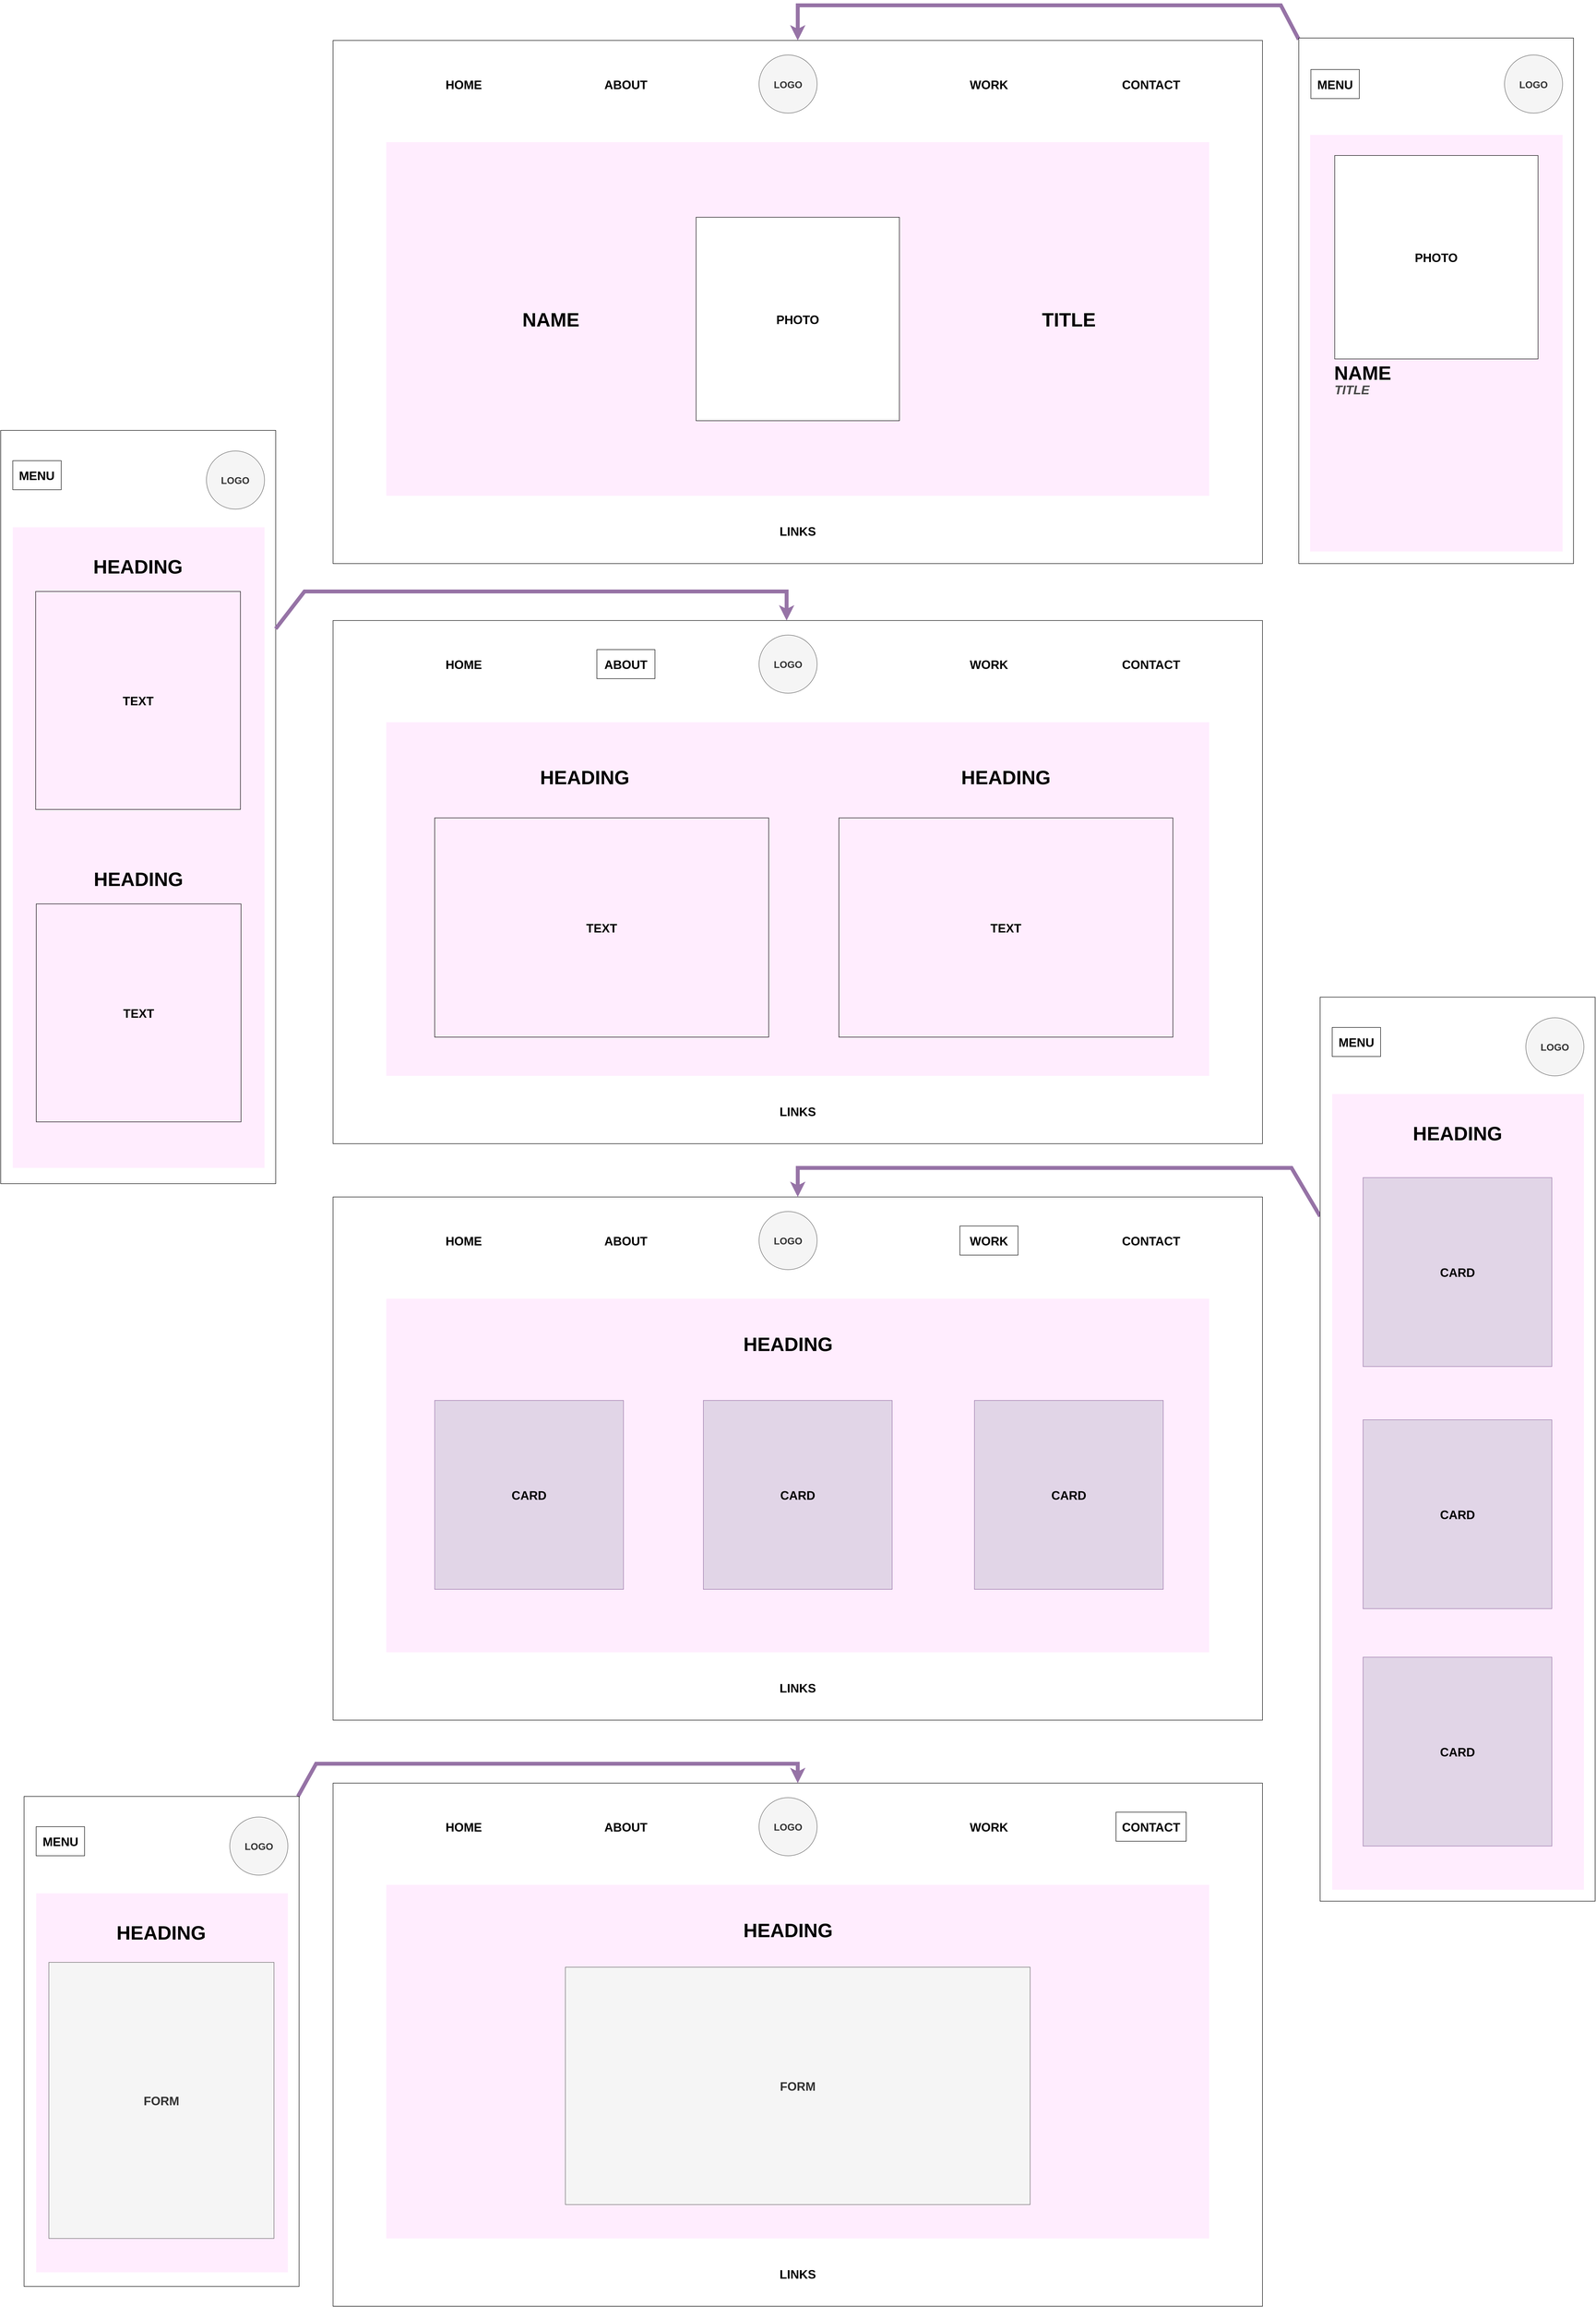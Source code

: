 <mxfile version="22.0.6" type="device">
  <diagram name="Page-1" id="lz4fJfnYqVWKUIfRryrV">
    <mxGraphModel dx="8870" dy="3790" grid="1" gridSize="10" guides="1" tooltips="1" connect="1" arrows="1" fold="1" page="1" pageScale="1" pageWidth="850" pageHeight="1100" math="0" shadow="0">
      <root>
        <mxCell id="0" />
        <mxCell id="1" parent="0" />
        <mxCell id="JyIYTZx6x3SHaWZrT98X-10" value="" style="rounded=0;whiteSpace=wrap;html=1;" parent="1" vertex="1">
          <mxGeometry x="-400" y="162.5" width="1920" height="1080" as="geometry" />
        </mxCell>
        <mxCell id="JyIYTZx6x3SHaWZrT98X-12" value="&lt;font style=&quot;font-size: 20px;&quot;&gt;LOGO&lt;/font&gt;" style="ellipse;whiteSpace=wrap;html=1;aspect=fixed;strokeColor=#666666;fillColor=#f5f5f5;fontStyle=1;fontColor=#333333;" parent="1" vertex="1">
          <mxGeometry x="480" y="192.5" width="120" height="120" as="geometry" />
        </mxCell>
        <mxCell id="JyIYTZx6x3SHaWZrT98X-20" value="HOME" style="text;html=1;strokeColor=none;fillColor=none;align=center;verticalAlign=middle;whiteSpace=wrap;rounded=0;fontSize=25;labelBorderColor=none;fontStyle=1" parent="1" vertex="1">
          <mxGeometry x="-170" y="240" width="80" height="25" as="geometry" />
        </mxCell>
        <mxCell id="JyIYTZx6x3SHaWZrT98X-24" value="ABOUT" style="text;html=1;strokeColor=none;fillColor=none;align=center;verticalAlign=middle;whiteSpace=wrap;rounded=0;fontSize=25;labelBorderColor=none;fontStyle=1" parent="1" vertex="1">
          <mxGeometry x="150" y="240" width="110" height="25" as="geometry" />
        </mxCell>
        <mxCell id="B1aqe8g8T1IVAEfMA5Qo-6" value="WORK" style="text;html=1;strokeColor=none;fillColor=none;align=center;verticalAlign=middle;whiteSpace=wrap;rounded=0;fontSize=25;labelBorderColor=none;fontStyle=1" vertex="1" parent="1">
          <mxGeometry x="915" y="240" width="80" height="25" as="geometry" />
        </mxCell>
        <mxCell id="B1aqe8g8T1IVAEfMA5Qo-7" value="CONTACT" style="text;html=1;strokeColor=none;fillColor=none;align=center;verticalAlign=middle;whiteSpace=wrap;rounded=0;fontSize=25;labelBorderColor=none;fontStyle=1" vertex="1" parent="1">
          <mxGeometry x="1235" y="240" width="110" height="25" as="geometry" />
        </mxCell>
        <mxCell id="B1aqe8g8T1IVAEfMA5Qo-9" value="" style="rounded=0;whiteSpace=wrap;html=1;fillColor=#FFEDFE;strokeColor=none;" vertex="1" parent="1">
          <mxGeometry x="-290" y="372.5" width="1700" height="730" as="geometry" />
        </mxCell>
        <mxCell id="B1aqe8g8T1IVAEfMA5Qo-10" value="&lt;font style=&quot;font-size: 25px;&quot;&gt;PHOTO&lt;/font&gt;" style="whiteSpace=wrap;html=1;aspect=fixed;fontStyle=1" vertex="1" parent="1">
          <mxGeometry x="350" y="527.5" width="420" height="420" as="geometry" />
        </mxCell>
        <mxCell id="B1aqe8g8T1IVAEfMA5Qo-11" value="NAME" style="text;html=1;strokeColor=none;fillColor=none;align=center;verticalAlign=middle;whiteSpace=wrap;rounded=0;fontSize=40;labelBorderColor=none;fontStyle=1" vertex="1" parent="1">
          <mxGeometry x="10" y="725" width="80" height="25" as="geometry" />
        </mxCell>
        <mxCell id="B1aqe8g8T1IVAEfMA5Qo-12" value="TITLE" style="text;html=1;strokeColor=none;fillColor=none;align=center;verticalAlign=middle;whiteSpace=wrap;rounded=0;fontSize=40;labelBorderColor=none;fontStyle=1" vertex="1" parent="1">
          <mxGeometry x="1080" y="725" width="80" height="25" as="geometry" />
        </mxCell>
        <mxCell id="B1aqe8g8T1IVAEfMA5Qo-13" value="LINKS" style="text;html=1;strokeColor=none;fillColor=none;align=center;verticalAlign=middle;whiteSpace=wrap;rounded=0;fontSize=25;labelBorderColor=none;fontStyle=1" vertex="1" parent="1">
          <mxGeometry x="505" y="1162.5" width="110" height="25" as="geometry" />
        </mxCell>
        <mxCell id="B1aqe8g8T1IVAEfMA5Qo-113" style="edgeStyle=orthogonalEdgeStyle;rounded=0;orthogonalLoop=1;jettySize=auto;html=1;entryX=0.5;entryY=0;entryDx=0;entryDy=0;fillColor=#e1d5e7;strokeColor=#9673a6;strokeWidth=8;" edge="1" parent="1" source="B1aqe8g8T1IVAEfMA5Qo-14" target="JyIYTZx6x3SHaWZrT98X-10">
          <mxGeometry relative="1" as="geometry">
            <Array as="points">
              <mxPoint x="1558" y="90" />
              <mxPoint x="560" y="90" />
            </Array>
          </mxGeometry>
        </mxCell>
        <mxCell id="B1aqe8g8T1IVAEfMA5Qo-14" value="" style="rounded=0;whiteSpace=wrap;html=1;rotation=-90;" vertex="1" parent="1">
          <mxGeometry x="1336.25" y="416.25" width="1085" height="567.5" as="geometry" />
        </mxCell>
        <mxCell id="B1aqe8g8T1IVAEfMA5Qo-15" value="&lt;font style=&quot;font-size: 20px;&quot;&gt;LOGO&lt;/font&gt;" style="ellipse;whiteSpace=wrap;html=1;aspect=fixed;strokeColor=#666666;fillColor=#f5f5f5;fontStyle=1;fontColor=#333333;" vertex="1" parent="1">
          <mxGeometry x="2020" y="192.5" width="120" height="120" as="geometry" />
        </mxCell>
        <mxCell id="B1aqe8g8T1IVAEfMA5Qo-16" value="MENU" style="rounded=0;whiteSpace=wrap;html=1;fontSize=25;fontStyle=1" vertex="1" parent="1">
          <mxGeometry x="1620" y="222.5" width="100" height="60" as="geometry" />
        </mxCell>
        <mxCell id="B1aqe8g8T1IVAEfMA5Qo-17" value="" style="rounded=0;whiteSpace=wrap;html=1;fillColor=#FFEDFE;strokeColor=none;" vertex="1" parent="1">
          <mxGeometry x="1618.5" y="357.5" width="521.5" height="860" as="geometry" />
        </mxCell>
        <mxCell id="B1aqe8g8T1IVAEfMA5Qo-18" value="&lt;font style=&quot;font-size: 25px;&quot;&gt;PHOTO&lt;/font&gt;" style="whiteSpace=wrap;html=1;aspect=fixed;fontStyle=1" vertex="1" parent="1">
          <mxGeometry x="1669.25" y="400" width="420" height="420" as="geometry" />
        </mxCell>
        <mxCell id="B1aqe8g8T1IVAEfMA5Qo-19" value="NAME" style="text;html=1;strokeColor=none;fillColor=none;align=center;verticalAlign=middle;whiteSpace=wrap;rounded=0;fontSize=40;labelBorderColor=none;fontStyle=1" vertex="1" parent="1">
          <mxGeometry x="1687" y="835" width="80" height="25" as="geometry" />
        </mxCell>
        <mxCell id="B1aqe8g8T1IVAEfMA5Qo-20" value="TITLE" style="text;html=1;strokeColor=none;fillColor=none;align=center;verticalAlign=middle;whiteSpace=wrap;rounded=0;fontSize=26;labelBorderColor=none;fontStyle=3;fontColor=#474747;" vertex="1" parent="1">
          <mxGeometry x="1665" y="871.5" width="80" height="25" as="geometry" />
        </mxCell>
        <mxCell id="B1aqe8g8T1IVAEfMA5Qo-23" value="" style="rounded=0;whiteSpace=wrap;html=1;" vertex="1" parent="1">
          <mxGeometry x="-400" y="1360" width="1920" height="1080" as="geometry" />
        </mxCell>
        <mxCell id="B1aqe8g8T1IVAEfMA5Qo-24" value="&lt;font style=&quot;font-size: 20px;&quot;&gt;LOGO&lt;/font&gt;" style="ellipse;whiteSpace=wrap;html=1;aspect=fixed;strokeColor=#666666;fillColor=#f5f5f5;fontStyle=1;fontColor=#333333;" vertex="1" parent="1">
          <mxGeometry x="480" y="1390" width="120" height="120" as="geometry" />
        </mxCell>
        <mxCell id="B1aqe8g8T1IVAEfMA5Qo-25" value="HOME" style="text;html=1;strokeColor=none;fillColor=none;align=center;verticalAlign=middle;whiteSpace=wrap;rounded=0;fontSize=25;labelBorderColor=none;fontStyle=1" vertex="1" parent="1">
          <mxGeometry x="-170" y="1437.5" width="80" height="25" as="geometry" />
        </mxCell>
        <mxCell id="B1aqe8g8T1IVAEfMA5Qo-26" value="ABOUT" style="text;html=1;strokeColor=none;fillColor=none;align=center;verticalAlign=middle;whiteSpace=wrap;rounded=0;fontSize=25;labelBorderColor=none;fontStyle=1" vertex="1" parent="1">
          <mxGeometry x="150" y="1437.5" width="110" height="25" as="geometry" />
        </mxCell>
        <mxCell id="B1aqe8g8T1IVAEfMA5Qo-27" value="WORK" style="text;html=1;strokeColor=none;fillColor=none;align=center;verticalAlign=middle;whiteSpace=wrap;rounded=0;fontSize=25;labelBorderColor=none;fontStyle=1" vertex="1" parent="1">
          <mxGeometry x="915" y="1437.5" width="80" height="25" as="geometry" />
        </mxCell>
        <mxCell id="B1aqe8g8T1IVAEfMA5Qo-28" value="CONTACT" style="text;html=1;strokeColor=none;fillColor=none;align=center;verticalAlign=middle;whiteSpace=wrap;rounded=0;fontSize=25;labelBorderColor=none;fontStyle=1" vertex="1" parent="1">
          <mxGeometry x="1235" y="1437.5" width="110" height="25" as="geometry" />
        </mxCell>
        <mxCell id="B1aqe8g8T1IVAEfMA5Qo-29" value="" style="rounded=0;whiteSpace=wrap;html=1;fillColor=#FFEDFE;strokeColor=none;" vertex="1" parent="1">
          <mxGeometry x="-290" y="1570" width="1700" height="730" as="geometry" />
        </mxCell>
        <mxCell id="B1aqe8g8T1IVAEfMA5Qo-31" value="HEADING" style="text;html=1;strokeColor=none;fillColor=none;align=center;verticalAlign=middle;whiteSpace=wrap;rounded=0;fontSize=40;labelBorderColor=none;fontStyle=1" vertex="1" parent="1">
          <mxGeometry x="80" y="1670" width="80" height="25" as="geometry" />
        </mxCell>
        <mxCell id="B1aqe8g8T1IVAEfMA5Qo-32" value="HEADING" style="text;html=1;strokeColor=none;fillColor=none;align=center;verticalAlign=middle;whiteSpace=wrap;rounded=0;fontSize=40;labelBorderColor=none;fontStyle=1" vertex="1" parent="1">
          <mxGeometry x="950" y="1670" width="80" height="25" as="geometry" />
        </mxCell>
        <mxCell id="B1aqe8g8T1IVAEfMA5Qo-33" value="LINKS" style="text;html=1;strokeColor=none;fillColor=none;align=center;verticalAlign=middle;whiteSpace=wrap;rounded=0;fontSize=25;labelBorderColor=none;fontStyle=1" vertex="1" parent="1">
          <mxGeometry x="505" y="2360" width="110" height="25" as="geometry" />
        </mxCell>
        <mxCell id="B1aqe8g8T1IVAEfMA5Qo-34" value="" style="rounded=0;whiteSpace=wrap;html=1;rotation=-90;" vertex="1" parent="1">
          <mxGeometry x="-1580.0" y="1460.95" width="1555" height="568.12" as="geometry" />
        </mxCell>
        <mxCell id="B1aqe8g8T1IVAEfMA5Qo-35" value="&lt;font style=&quot;font-size: 20px;&quot;&gt;LOGO&lt;/font&gt;" style="ellipse;whiteSpace=wrap;html=1;aspect=fixed;strokeColor=#666666;fillColor=#f5f5f5;fontStyle=1;fontColor=#333333;" vertex="1" parent="1">
          <mxGeometry x="-661.57" y="1010" width="120" height="120" as="geometry" />
        </mxCell>
        <mxCell id="B1aqe8g8T1IVAEfMA5Qo-36" value="MENU" style="rounded=0;whiteSpace=wrap;html=1;fontSize=25;fontStyle=1" vertex="1" parent="1">
          <mxGeometry x="-1061.57" y="1030" width="100" height="60" as="geometry" />
        </mxCell>
        <mxCell id="B1aqe8g8T1IVAEfMA5Qo-37" value="" style="rounded=0;whiteSpace=wrap;html=1;fillColor=#FFEDFE;strokeColor=none;" vertex="1" parent="1">
          <mxGeometry x="-1061.57" y="1167.5" width="520" height="1322.5" as="geometry" />
        </mxCell>
        <mxCell id="B1aqe8g8T1IVAEfMA5Qo-44" value="TEXT" style="rounded=0;whiteSpace=wrap;html=1;fillColor=none;fontSize=25;fontStyle=1" vertex="1" parent="1">
          <mxGeometry x="-190" y="1767.5" width="690" height="452.5" as="geometry" />
        </mxCell>
        <mxCell id="B1aqe8g8T1IVAEfMA5Qo-45" value="TEXT" style="rounded=0;whiteSpace=wrap;html=1;fillColor=none;fontSize=25;fontStyle=1" vertex="1" parent="1">
          <mxGeometry x="645" y="1767.5" width="690" height="452.5" as="geometry" />
        </mxCell>
        <mxCell id="B1aqe8g8T1IVAEfMA5Qo-46" value="" style="rounded=0;whiteSpace=wrap;html=1;fillColor=none;" vertex="1" parent="1">
          <mxGeometry x="145" y="1420" width="120" height="60" as="geometry" />
        </mxCell>
        <mxCell id="B1aqe8g8T1IVAEfMA5Qo-47" value="HEADING" style="text;html=1;strokeColor=none;fillColor=none;align=center;verticalAlign=middle;whiteSpace=wrap;rounded=0;fontSize=40;labelBorderColor=none;fontStyle=1" vertex="1" parent="1">
          <mxGeometry x="-842.82" y="1235" width="80" height="25" as="geometry" />
        </mxCell>
        <mxCell id="B1aqe8g8T1IVAEfMA5Qo-48" value="TEXT" style="rounded=0;whiteSpace=wrap;html=1;fillColor=none;fontSize=25;fontStyle=1" vertex="1" parent="1">
          <mxGeometry x="-1014.32" y="1300" width="423" height="450" as="geometry" />
        </mxCell>
        <mxCell id="B1aqe8g8T1IVAEfMA5Qo-49" value="HEADING" style="text;html=1;strokeColor=none;fillColor=none;align=center;verticalAlign=middle;whiteSpace=wrap;rounded=0;fontSize=40;labelBorderColor=none;fontStyle=1" vertex="1" parent="1">
          <mxGeometry x="-841.57" y="1880" width="80" height="25" as="geometry" />
        </mxCell>
        <mxCell id="B1aqe8g8T1IVAEfMA5Qo-50" value="TEXT" style="rounded=0;whiteSpace=wrap;html=1;fillColor=none;fontSize=25;fontStyle=1" vertex="1" parent="1">
          <mxGeometry x="-1013.07" y="1945" width="423" height="450" as="geometry" />
        </mxCell>
        <mxCell id="B1aqe8g8T1IVAEfMA5Qo-56" value="" style="rounded=0;whiteSpace=wrap;html=1;" vertex="1" parent="1">
          <mxGeometry x="-400" y="2550" width="1920" height="1080" as="geometry" />
        </mxCell>
        <mxCell id="B1aqe8g8T1IVAEfMA5Qo-57" value="&lt;font style=&quot;font-size: 20px;&quot;&gt;LOGO&lt;/font&gt;" style="ellipse;whiteSpace=wrap;html=1;aspect=fixed;strokeColor=#666666;fillColor=#f5f5f5;fontStyle=1;fontColor=#333333;" vertex="1" parent="1">
          <mxGeometry x="480" y="2580" width="120" height="120" as="geometry" />
        </mxCell>
        <mxCell id="B1aqe8g8T1IVAEfMA5Qo-58" value="HOME" style="text;html=1;strokeColor=none;fillColor=none;align=center;verticalAlign=middle;whiteSpace=wrap;rounded=0;fontSize=25;labelBorderColor=none;fontStyle=1" vertex="1" parent="1">
          <mxGeometry x="-170" y="2627.5" width="80" height="25" as="geometry" />
        </mxCell>
        <mxCell id="B1aqe8g8T1IVAEfMA5Qo-59" value="ABOUT" style="text;html=1;strokeColor=none;fillColor=none;align=center;verticalAlign=middle;whiteSpace=wrap;rounded=0;fontSize=25;labelBorderColor=none;fontStyle=1" vertex="1" parent="1">
          <mxGeometry x="150" y="2627.5" width="110" height="25" as="geometry" />
        </mxCell>
        <mxCell id="B1aqe8g8T1IVAEfMA5Qo-60" value="WORK" style="text;html=1;strokeColor=none;fillColor=none;align=center;verticalAlign=middle;whiteSpace=wrap;rounded=0;fontSize=25;labelBorderColor=none;fontStyle=1" vertex="1" parent="1">
          <mxGeometry x="915" y="2627.5" width="80" height="25" as="geometry" />
        </mxCell>
        <mxCell id="B1aqe8g8T1IVAEfMA5Qo-61" value="CONTACT" style="text;html=1;strokeColor=none;fillColor=none;align=center;verticalAlign=middle;whiteSpace=wrap;rounded=0;fontSize=25;labelBorderColor=none;fontStyle=1" vertex="1" parent="1">
          <mxGeometry x="1235" y="2627.5" width="110" height="25" as="geometry" />
        </mxCell>
        <mxCell id="B1aqe8g8T1IVAEfMA5Qo-62" value="" style="rounded=0;whiteSpace=wrap;html=1;fillColor=#FFEDFE;strokeColor=none;" vertex="1" parent="1">
          <mxGeometry x="-290" y="2760" width="1700" height="730" as="geometry" />
        </mxCell>
        <mxCell id="B1aqe8g8T1IVAEfMA5Qo-63" value="HEADING" style="text;html=1;strokeColor=none;fillColor=none;align=center;verticalAlign=middle;whiteSpace=wrap;rounded=0;fontSize=40;labelBorderColor=none;fontStyle=1" vertex="1" parent="1">
          <mxGeometry x="500" y="2840" width="80" height="25" as="geometry" />
        </mxCell>
        <mxCell id="B1aqe8g8T1IVAEfMA5Qo-65" value="LINKS" style="text;html=1;strokeColor=none;fillColor=none;align=center;verticalAlign=middle;whiteSpace=wrap;rounded=0;fontSize=25;labelBorderColor=none;fontStyle=1" vertex="1" parent="1">
          <mxGeometry x="505" y="3550" width="110" height="25" as="geometry" />
        </mxCell>
        <mxCell id="B1aqe8g8T1IVAEfMA5Qo-68" value="" style="rounded=0;whiteSpace=wrap;html=1;fillColor=none;" vertex="1" parent="1">
          <mxGeometry x="895" y="2610" width="120" height="60" as="geometry" />
        </mxCell>
        <mxCell id="B1aqe8g8T1IVAEfMA5Qo-69" value="CARD" style="whiteSpace=wrap;html=1;aspect=fixed;fillColor=#e1d5e7;strokeColor=#9673a6;fontSize=25;fontStyle=1" vertex="1" parent="1">
          <mxGeometry x="-190" y="2970" width="390" height="390" as="geometry" />
        </mxCell>
        <mxCell id="B1aqe8g8T1IVAEfMA5Qo-70" value="CARD" style="whiteSpace=wrap;html=1;aspect=fixed;fillColor=#e1d5e7;strokeColor=#9673a6;fontStyle=1;fontSize=25;" vertex="1" parent="1">
          <mxGeometry x="365" y="2970" width="390" height="390" as="geometry" />
        </mxCell>
        <mxCell id="B1aqe8g8T1IVAEfMA5Qo-71" value="CARD" style="whiteSpace=wrap;html=1;aspect=fixed;fillColor=#e1d5e7;strokeColor=#9673a6;fontStyle=1;fontSize=25;" vertex="1" parent="1">
          <mxGeometry x="925" y="2970" width="390" height="390" as="geometry" />
        </mxCell>
        <mxCell id="B1aqe8g8T1IVAEfMA5Qo-114" style="edgeStyle=orthogonalEdgeStyle;rounded=0;orthogonalLoop=1;jettySize=auto;html=1;entryX=0.5;entryY=0;entryDx=0;entryDy=0;fillColor=#e1d5e7;strokeColor=#9673a6;strokeWidth=8;" edge="1" parent="1" source="B1aqe8g8T1IVAEfMA5Qo-72" target="B1aqe8g8T1IVAEfMA5Qo-56">
          <mxGeometry relative="1" as="geometry">
            <Array as="points">
              <mxPoint x="1580" y="2490" />
              <mxPoint x="560" y="2490" />
            </Array>
          </mxGeometry>
        </mxCell>
        <mxCell id="B1aqe8g8T1IVAEfMA5Qo-72" value="" style="rounded=0;whiteSpace=wrap;html=1;rotation=-90;" vertex="1" parent="1">
          <mxGeometry x="990" y="2786.58" width="1866.25" height="568.12" as="geometry" />
        </mxCell>
        <mxCell id="B1aqe8g8T1IVAEfMA5Qo-73" value="&lt;font style=&quot;font-size: 20px;&quot;&gt;LOGO&lt;/font&gt;" style="ellipse;whiteSpace=wrap;html=1;aspect=fixed;strokeColor=#666666;fillColor=#f5f5f5;fontStyle=1;fontColor=#333333;" vertex="1" parent="1">
          <mxGeometry x="2064.05" y="2180" width="120" height="120" as="geometry" />
        </mxCell>
        <mxCell id="B1aqe8g8T1IVAEfMA5Qo-74" value="MENU" style="rounded=0;whiteSpace=wrap;html=1;fontSize=25;fontStyle=1" vertex="1" parent="1">
          <mxGeometry x="1664.05" y="2200" width="100" height="60" as="geometry" />
        </mxCell>
        <mxCell id="B1aqe8g8T1IVAEfMA5Qo-75" value="" style="rounded=0;whiteSpace=wrap;html=1;fillColor=#FFEDFE;strokeColor=none;" vertex="1" parent="1">
          <mxGeometry x="1664.05" y="2337.5" width="520" height="1642.5" as="geometry" />
        </mxCell>
        <mxCell id="B1aqe8g8T1IVAEfMA5Qo-76" value="HEADING" style="text;html=1;strokeColor=none;fillColor=none;align=center;verticalAlign=middle;whiteSpace=wrap;rounded=0;fontSize=40;labelBorderColor=none;fontStyle=1" vertex="1" parent="1">
          <mxGeometry x="1882.8" y="2405" width="80" height="25" as="geometry" />
        </mxCell>
        <mxCell id="B1aqe8g8T1IVAEfMA5Qo-81" value="CARD" style="whiteSpace=wrap;html=1;aspect=fixed;fillColor=#e1d5e7;strokeColor=#9673a6;fontStyle=1;fontSize=25;" vertex="1" parent="1">
          <mxGeometry x="1727.8" y="2510" width="390" height="390" as="geometry" />
        </mxCell>
        <mxCell id="B1aqe8g8T1IVAEfMA5Qo-82" value="CARD" style="whiteSpace=wrap;html=1;aspect=fixed;fillColor=#e1d5e7;strokeColor=#9673a6;fontStyle=1;fontSize=25;" vertex="1" parent="1">
          <mxGeometry x="1727.8" y="3010" width="390" height="390" as="geometry" />
        </mxCell>
        <mxCell id="B1aqe8g8T1IVAEfMA5Qo-83" value="CARD" style="whiteSpace=wrap;html=1;aspect=fixed;fillColor=#e1d5e7;strokeColor=#9673a6;fontStyle=1;fontSize=25;" vertex="1" parent="1">
          <mxGeometry x="1727.8" y="3500" width="390" height="390" as="geometry" />
        </mxCell>
        <mxCell id="B1aqe8g8T1IVAEfMA5Qo-84" value="" style="rounded=0;whiteSpace=wrap;html=1;" vertex="1" parent="1">
          <mxGeometry x="-400" y="3760" width="1920" height="1080" as="geometry" />
        </mxCell>
        <mxCell id="B1aqe8g8T1IVAEfMA5Qo-85" value="&lt;font style=&quot;font-size: 20px;&quot;&gt;LOGO&lt;/font&gt;" style="ellipse;whiteSpace=wrap;html=1;aspect=fixed;strokeColor=#666666;fillColor=#f5f5f5;fontStyle=1;fontColor=#333333;" vertex="1" parent="1">
          <mxGeometry x="480" y="3790" width="120" height="120" as="geometry" />
        </mxCell>
        <mxCell id="B1aqe8g8T1IVAEfMA5Qo-86" value="HOME" style="text;html=1;strokeColor=none;fillColor=none;align=center;verticalAlign=middle;whiteSpace=wrap;rounded=0;fontSize=25;labelBorderColor=none;fontStyle=1" vertex="1" parent="1">
          <mxGeometry x="-170" y="3837.5" width="80" height="25" as="geometry" />
        </mxCell>
        <mxCell id="B1aqe8g8T1IVAEfMA5Qo-87" value="ABOUT" style="text;html=1;strokeColor=none;fillColor=none;align=center;verticalAlign=middle;whiteSpace=wrap;rounded=0;fontSize=25;labelBorderColor=none;fontStyle=1" vertex="1" parent="1">
          <mxGeometry x="150" y="3837.5" width="110" height="25" as="geometry" />
        </mxCell>
        <mxCell id="B1aqe8g8T1IVAEfMA5Qo-88" value="WORK" style="text;html=1;strokeColor=none;fillColor=none;align=center;verticalAlign=middle;whiteSpace=wrap;rounded=0;fontSize=25;labelBorderColor=none;fontStyle=1" vertex="1" parent="1">
          <mxGeometry x="915" y="3837.5" width="80" height="25" as="geometry" />
        </mxCell>
        <mxCell id="B1aqe8g8T1IVAEfMA5Qo-89" value="CONTACT" style="text;html=1;strokeColor=none;fillColor=none;align=center;verticalAlign=middle;whiteSpace=wrap;rounded=0;fontSize=25;labelBorderColor=none;fontStyle=1" vertex="1" parent="1">
          <mxGeometry x="1235" y="3837.5" width="110" height="25" as="geometry" />
        </mxCell>
        <mxCell id="B1aqe8g8T1IVAEfMA5Qo-90" value="" style="rounded=0;whiteSpace=wrap;html=1;fillColor=#FFEDFE;strokeColor=none;" vertex="1" parent="1">
          <mxGeometry x="-290" y="3970" width="1700" height="730" as="geometry" />
        </mxCell>
        <mxCell id="B1aqe8g8T1IVAEfMA5Qo-91" value="HEADING" style="text;html=1;strokeColor=none;fillColor=none;align=center;verticalAlign=middle;whiteSpace=wrap;rounded=0;fontSize=40;labelBorderColor=none;fontStyle=1" vertex="1" parent="1">
          <mxGeometry x="500" y="4050" width="80" height="25" as="geometry" />
        </mxCell>
        <mxCell id="B1aqe8g8T1IVAEfMA5Qo-92" value="LINKS" style="text;html=1;strokeColor=none;fillColor=none;align=center;verticalAlign=middle;whiteSpace=wrap;rounded=0;fontSize=25;labelBorderColor=none;fontStyle=1" vertex="1" parent="1">
          <mxGeometry x="505" y="4760" width="110" height="25" as="geometry" />
        </mxCell>
        <mxCell id="B1aqe8g8T1IVAEfMA5Qo-93" value="" style="rounded=0;whiteSpace=wrap;html=1;fillColor=none;" vertex="1" parent="1">
          <mxGeometry x="1217.5" y="3820" width="145" height="60" as="geometry" />
        </mxCell>
        <mxCell id="B1aqe8g8T1IVAEfMA5Qo-97" value="FORM" style="rounded=0;whiteSpace=wrap;html=1;fillColor=#f5f5f5;fontColor=#333333;strokeColor=#666666;fontStyle=1;fontSize=25;" vertex="1" parent="1">
          <mxGeometry x="80" y="4140" width="960" height="490" as="geometry" />
        </mxCell>
        <mxCell id="B1aqe8g8T1IVAEfMA5Qo-115" style="edgeStyle=orthogonalEdgeStyle;rounded=0;orthogonalLoop=1;jettySize=auto;html=1;entryX=0.5;entryY=0;entryDx=0;entryDy=0;fillColor=#e1d5e7;strokeColor=#9673a6;strokeWidth=8;" edge="1" parent="1" source="B1aqe8g8T1IVAEfMA5Qo-98" target="B1aqe8g8T1IVAEfMA5Qo-84">
          <mxGeometry relative="1" as="geometry">
            <Array as="points">
              <mxPoint x="-435" y="3720" />
              <mxPoint x="560" y="3720" />
            </Array>
          </mxGeometry>
        </mxCell>
        <mxCell id="B1aqe8g8T1IVAEfMA5Qo-98" value="" style="rounded=0;whiteSpace=wrap;html=1;rotation=-90;" vertex="1" parent="1">
          <mxGeometry x="-1260" y="4009.23" width="1011.55" height="568.12" as="geometry" />
        </mxCell>
        <mxCell id="B1aqe8g8T1IVAEfMA5Qo-99" value="&lt;font style=&quot;font-size: 20px;&quot;&gt;LOGO&lt;/font&gt;" style="ellipse;whiteSpace=wrap;html=1;aspect=fixed;strokeColor=#666666;fillColor=#f5f5f5;fontStyle=1;fontColor=#333333;" vertex="1" parent="1">
          <mxGeometry x="-613.3" y="3830" width="120" height="120" as="geometry" />
        </mxCell>
        <mxCell id="B1aqe8g8T1IVAEfMA5Qo-100" value="MENU" style="rounded=0;whiteSpace=wrap;html=1;fontSize=25;fontStyle=1" vertex="1" parent="1">
          <mxGeometry x="-1013.3" y="3850" width="100" height="60" as="geometry" />
        </mxCell>
        <mxCell id="B1aqe8g8T1IVAEfMA5Qo-101" value="" style="rounded=0;whiteSpace=wrap;html=1;fillColor=#FFEDFE;strokeColor=none;" vertex="1" parent="1">
          <mxGeometry x="-1013.3" y="3987.5" width="520" height="782.5" as="geometry" />
        </mxCell>
        <mxCell id="B1aqe8g8T1IVAEfMA5Qo-102" value="HEADING" style="text;html=1;strokeColor=none;fillColor=none;align=center;verticalAlign=middle;whiteSpace=wrap;rounded=0;fontSize=40;labelBorderColor=none;fontStyle=1" vertex="1" parent="1">
          <mxGeometry x="-794.55" y="4055" width="80" height="25" as="geometry" />
        </mxCell>
        <mxCell id="B1aqe8g8T1IVAEfMA5Qo-106" value="FORM" style="rounded=0;whiteSpace=wrap;html=1;fillColor=#f5f5f5;fontColor=#333333;strokeColor=#666666;fontStyle=1;fontSize=25;" vertex="1" parent="1">
          <mxGeometry x="-987.05" y="4130" width="465" height="570" as="geometry" />
        </mxCell>
        <mxCell id="B1aqe8g8T1IVAEfMA5Qo-108" style="edgeStyle=orthogonalEdgeStyle;rounded=0;orthogonalLoop=1;jettySize=auto;html=1;entryX=0.488;entryY=0;entryDx=0;entryDy=0;entryPerimeter=0;strokeWidth=8;fillColor=#e1d5e7;strokeColor=#9673a6;" edge="1" parent="1" source="B1aqe8g8T1IVAEfMA5Qo-34" target="B1aqe8g8T1IVAEfMA5Qo-23">
          <mxGeometry relative="1" as="geometry">
            <Array as="points">
              <mxPoint x="-459" y="1300" />
              <mxPoint x="537" y="1300" />
            </Array>
          </mxGeometry>
        </mxCell>
      </root>
    </mxGraphModel>
  </diagram>
</mxfile>
